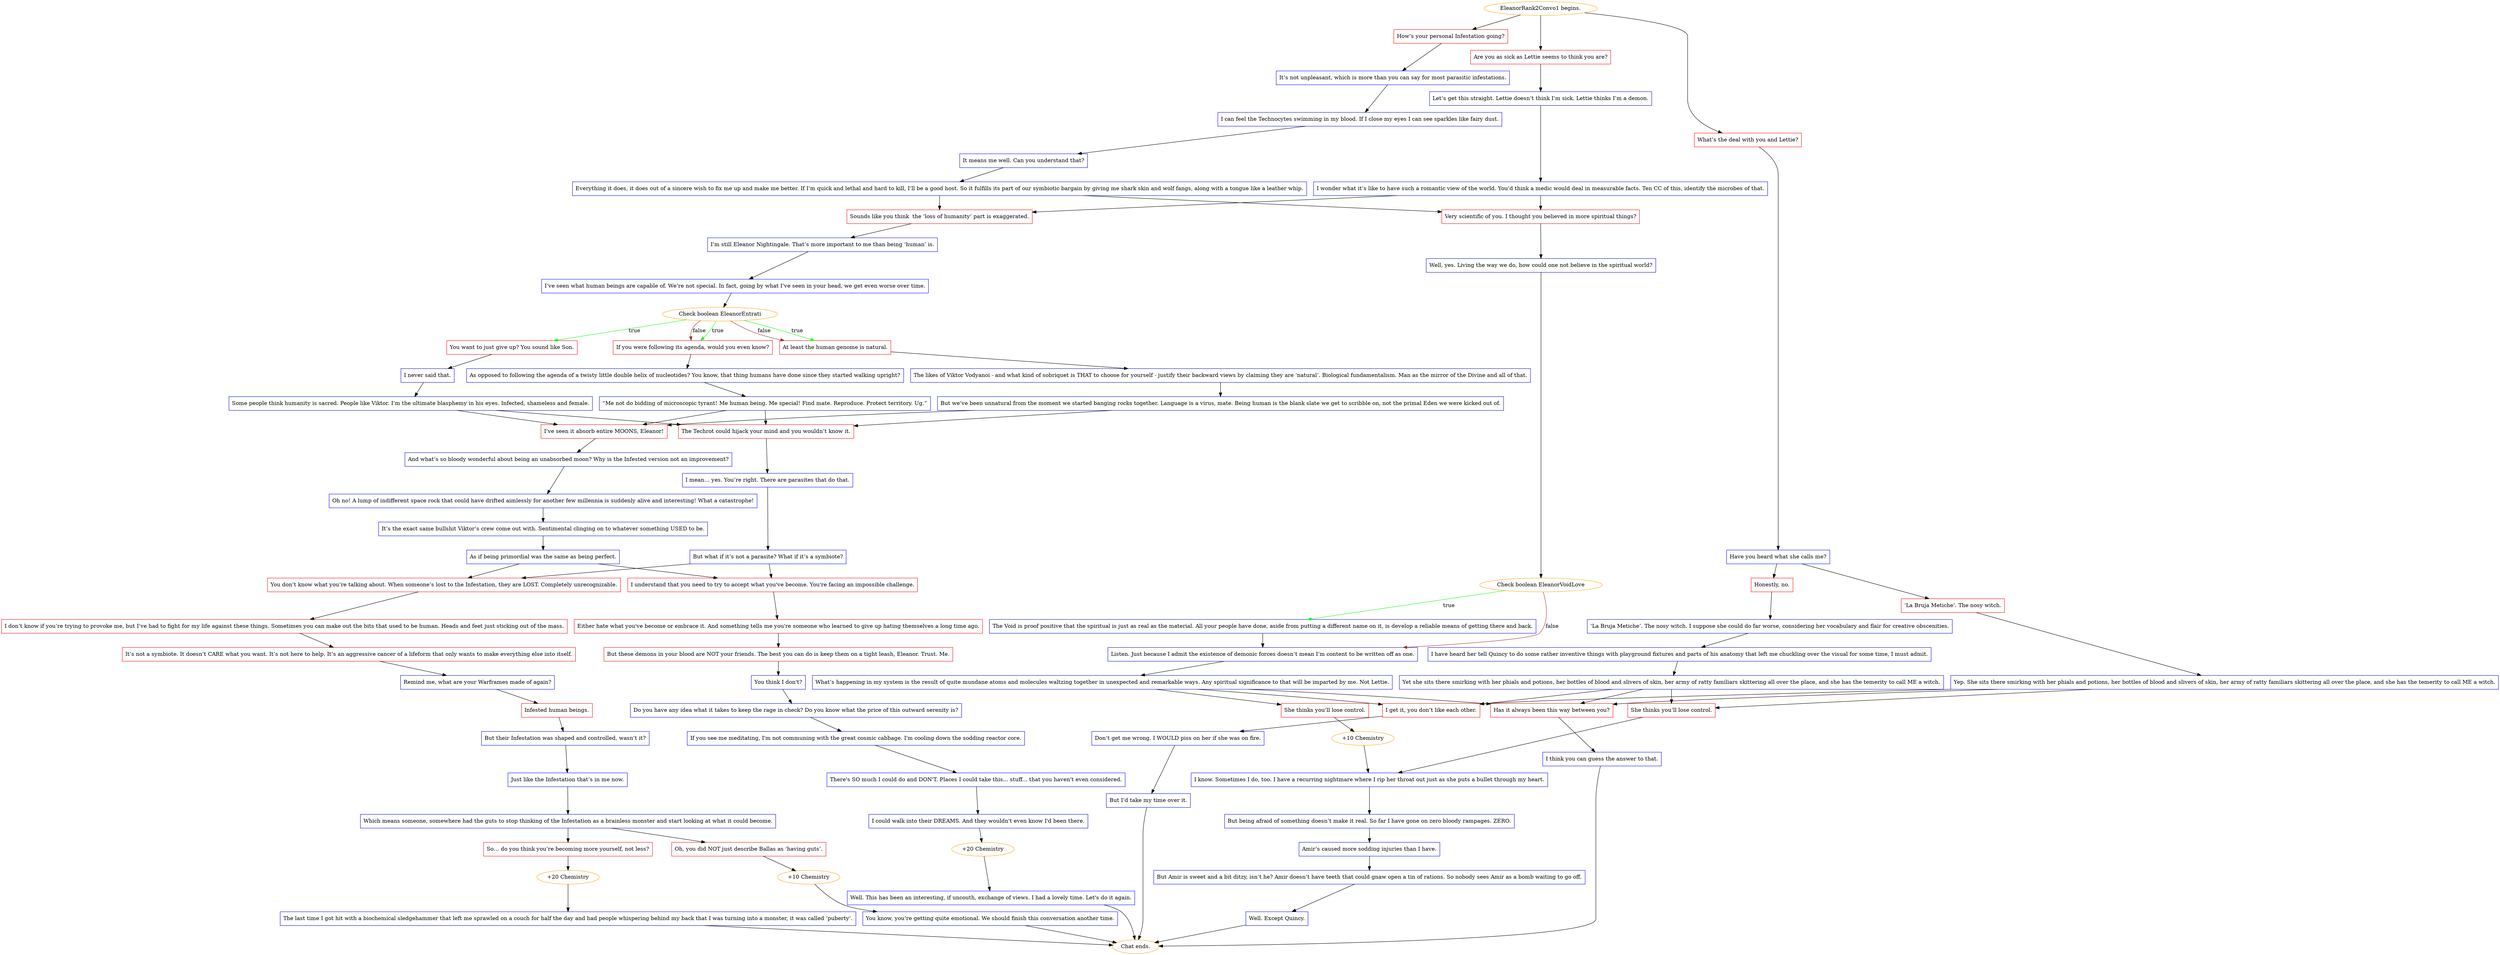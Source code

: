 digraph {
	"EleanorRank2Convo1 begins." [color=orange];
		"EleanorRank2Convo1 begins." -> j1807220758;
		"EleanorRank2Convo1 begins." -> j1223070935;
		"EleanorRank2Convo1 begins." -> j1887970752;
	j1807220758 [label="Are you as sick as Lettie seems to think you are?",shape=box,color=red];
		j1807220758 -> j2916150884;
	j1223070935 [label="How’s your personal Infestation going?",shape=box,color=red];
		j1223070935 -> j4054330332;
	j1887970752 [label="What’s the deal with you and Lettie?",shape=box,color=red];
		j1887970752 -> j2117177465;
	j2916150884 [label="Let’s get this straight. Lettie doesn’t think I’m sick. Lettie thinks I’m a demon.",shape=box,color=blue];
		j2916150884 -> j2876043341;
	j4054330332 [label="It’s not unpleasant, which is more than you can say for most parasitic infestations.",shape=box,color=blue];
		j4054330332 -> j1922173678;
	j2117177465 [label="Have you heard what she calls me?",shape=box,color=blue];
		j2117177465 -> j3117977047;
		j2117177465 -> j2211032375;
	j2876043341 [label="I wonder what it’s like to have such a romantic view of the world. You’d think a medic would deal in measurable facts. Ten CC of this, identify the microbes of that.",shape=box,color=blue];
		j2876043341 -> j3144603270;
		j2876043341 -> j1365957240;
	j1922173678 [label="I can feel the Technocytes swimming in my blood. If I close my eyes I can see sparkles like fairy dust.",shape=box,color=blue];
		j1922173678 -> j1905432118;
	j3117977047 [label="Honestly, no.",shape=box,color=red];
		j3117977047 -> j1783973188;
	j2211032375 [label="‘La Bruja Metiche’. The nosy witch.",shape=box,color=red];
		j2211032375 -> j2560160470;
	j3144603270 [label="Very scientific of you. I thought you believed in more spiritual things?",shape=box,color=red];
		j3144603270 -> j3668550338;
	j1365957240 [label="Sounds like you think  the ‘loss of humanity’ part is exaggerated.",shape=box,color=red];
		j1365957240 -> j432736169;
	j1905432118 [label="It means me well. Can you understand that?",shape=box,color=blue];
		j1905432118 -> j525645146;
	j1783973188 [label="‘La Bruja Metiche’. The nosy witch. I suppose she could do far worse, considering her vocabulary and flair for creative obscenities.",shape=box,color=blue];
		j1783973188 -> j1404470692;
	j2560160470 [label="Yep. She sits there smirking with her phials and potions, her bottles of blood and slivers of skin, her army of ratty familiars skittering all over the place, and she has the temerity to call ME a witch.",shape=box,color=blue];
		j2560160470 -> j3018317484;
		j2560160470 -> j3091149973;
		j2560160470 -> j599091278;
	j3668550338 [label="Well, yes. Living the way we do, how could one not believe in the spiritual world?",shape=box,color=blue];
		j3668550338 -> j1554112057;
	j432736169 [label="I’m still Eleanor Nightingale. That’s more important to me than being ‘human’ is.",shape=box,color=blue];
		j432736169 -> j2615757104;
	j525645146 [label="Everything it does, it does out of a sincere wish to fix me up and make me better. If I’m quick and lethal and hard to kill, I’ll be a good host. So it fulfills its part of our symbiotic bargain by giving me shark skin and wolf fangs, along with a tongue like a leather whip.",shape=box,color=blue];
		j525645146 -> j3144603270;
		j525645146 -> j1365957240;
	j1404470692 [label="I have heard her tell Quincy to do some rather inventive things with playground fixtures and parts of his anatomy that left me chuckling over the visual for some time, I must admit.",shape=box,color=blue];
		j1404470692 -> j3472671858;
	j3018317484 [label="I get it, you don’t like each other.",shape=box,color=red];
		j3018317484 -> j792524102;
	j3091149973 [label="Has it always been this way between you?",shape=box,color=red];
		j3091149973 -> j2104368310;
	j599091278 [label="She thinks you’ll lose control.",shape=box,color=red];
		j599091278 -> j490260468;
	j1554112057 [label="Check boolean EleanorVoidLove",color=orange];
		j1554112057 -> j1254785299 [label=true,color=green];
		j1554112057 -> j1107121840 [label=false,color=brown];
	j2615757104 [label="I’ve seen what human beings are capable of. We’re not special. In fact, going by what I’ve seen in your head, we get even worse over time.",shape=box,color=blue];
		j2615757104 -> j2257438252;
	j3472671858 [label="Yet she sits there smirking with her phials and potions, her bottles of blood and slivers of skin, her army of ratty familiars skittering all over the place, and she has the temerity to call ME a witch.",shape=box,color=blue];
		j3472671858 -> j3018317484;
		j3472671858 -> j3091149973;
		j3472671858 -> j599091278;
	j792524102 [label="Don’t get me wrong. I WOULD piss on her if she was on fire.",shape=box,color=blue];
		j792524102 -> j261284461;
	j2104368310 [label="I think you can guess the answer to that.",shape=box,color=blue];
		j2104368310 -> "Chat ends.";
	j490260468 [label="I know. Sometimes I do, too. I have a recurring nightmare where I rip her throat out just as she puts a bullet through my heart.",shape=box,color=blue];
		j490260468 -> j3411020375;
	j1254785299 [label="The Void is proof positive that the spiritual is just as real as the material. All your people have done, aside from putting a different name on it, is develop a reliable means of getting there and back.",shape=box,color=blue];
		j1254785299 -> j1107121840;
	j1107121840 [label="Listen. Just because I admit the existence of demonic forces doesn’t mean I’m content to be written off as one.",shape=box,color=blue];
		j1107121840 -> j4137233548;
	j2257438252 [label="Check boolean EleanorEntrati",color=orange];
		j2257438252 -> j2505246263 [label=true,color=green];
		j2257438252 -> j455587068 [label=true,color=green];
		j2257438252 -> j3900820886 [label=true,color=green];
		j2257438252 -> j455587068 [label=false,color=brown];
		j2257438252 -> j3900820886 [label=false,color=brown];
	j261284461 [label="But I’d take my time over it.",shape=box,color=blue];
		j261284461 -> "Chat ends.";
	"Chat ends." [color=orange];
	j3411020375 [label="But being afraid of something doesn’t make it real. So far I have gone on zero bloody rampages. ZERO.",shape=box,color=blue];
		j3411020375 -> j3769239250;
	j4137233548 [label="What’s happening in my system is the result of quite mundane atoms and molecules waltzing together in unexpected and remarkable ways. Any spiritual significance to that will be imparted by me. Not Lettie.",shape=box,color=blue];
		j4137233548 -> j3018317484;
		j4137233548 -> j3091149973;
		j4137233548 -> j1330413683;
	j2505246263 [label="You want to just give up? You sound like Son.",shape=box,color=red];
		j2505246263 -> j2914433339;
	j455587068 [label="If you were following its agenda, would you even know?",shape=box,color=red];
		j455587068 -> j152116421;
	j3900820886 [label="At least the human genome is natural.",shape=box,color=red];
		j3900820886 -> j63617140;
	j3769239250 [label="Amir’s caused more sodding injuries than I have.",shape=box,color=blue];
		j3769239250 -> j1979575999;
	j1330413683 [label="She thinks you’ll lose control.",shape=box,color=red];
		j1330413683 -> j1962723046;
	j2914433339 [label="I never said that.",shape=box,color=blue];
		j2914433339 -> j3394723839;
	j152116421 [label="As opposed to following the agenda of a twisty little double helix of nucleotides? You know, that thing humans have done since they started walking upright?",shape=box,color=blue];
		j152116421 -> j2445926633;
	j63617140 [label="The likes of Viktor Vodyanoi - and what kind of sobriquet is THAT to choose for yourself - justify their backward views by claiming they are ‘natural’. Biological fundamentalism. Man as the mirror of the Divine and all of that.",shape=box,color=blue];
		j63617140 -> j1388827431;
	j1979575999 [label="But Amir is sweet and a bit ditzy, isn’t he? Amir doesn’t have teeth that could gnaw open a tin of rations. So nobody sees Amir as a bomb waiting to go off.",shape=box,color=blue];
		j1979575999 -> j642428436;
	j1962723046 [label="+10 Chemistry",color=orange];
		j1962723046 -> j490260468;
	j3394723839 [label="Some people think humanity is sacred. People like Viktor. I’m the ultimate blasphemy in his eyes. Infected, shameless and female.",shape=box,color=blue];
		j3394723839 -> j642430681;
		j3394723839 -> j1493150468;
	j2445926633 [label="“Me not do bidding of microscopic tyrant! Me human being. Me special! Find mate. Reproduce. Protect territory. Ug.”",shape=box,color=blue];
		j2445926633 -> j642430681;
		j2445926633 -> j1493150468;
	j1388827431 [label="But we’ve been unnatural from the moment we started banging rocks together. Language is a virus, mate. Being human is the blank slate we get to scribble on, not the primal Eden we were kicked out of.",shape=box,color=blue];
		j1388827431 -> j642430681;
		j1388827431 -> j1493150468;
	j642428436 [label="Well. Except Quincy.",shape=box,color=blue];
		j642428436 -> "Chat ends.";
	j642430681 [label="The Techrot could hijack your mind and you wouldn’t know it.",shape=box,color=red];
		j642430681 -> j3599330486;
	j1493150468 [label="I’ve seen it absorb entire MOONS, Eleanor!",shape=box,color=red];
		j1493150468 -> j2700685529;
	j3599330486 [label="I mean… yes. You’re right. There are parasites that do that.",shape=box,color=blue];
		j3599330486 -> j709533785;
	j2700685529 [label="And what’s so bloody wonderful about being an unabsorbed moon? Why is the Infested version not an improvement?",shape=box,color=blue];
		j2700685529 -> j2237920358;
	j709533785 [label="But what if it’s not a parasite? What if it’s a symbiote?",shape=box,color=blue];
		j709533785 -> j901049050;
		j709533785 -> j1094579941;
	j2237920358 [label="Oh no! A lump of indifferent space rock that could have drifted aimlessly for another few millennia is suddenly alive and interesting! What a catastrophe!",shape=box,color=blue];
		j2237920358 -> j2380253122;
	j901049050 [label="You don’t know what you’re talking about. When someone’s lost to the Infestation, they are LOST. Completely unrecognizable.",shape=box,color=red];
		j901049050 -> j3735955483;
	j1094579941 [label="I understand that you need to try to accept what you've become. You're facing an impossible challenge.",shape=box,color=red];
		j1094579941 -> j3938120062;
	j2380253122 [label="It’s the exact same bullshit Viktor’s crew come out with. Sentimental clinging on to whatever something USED to be.",shape=box,color=blue];
		j2380253122 -> j2652746368;
	j3735955483 [label="I don’t know if you’re trying to provoke me, but I’ve had to fight for my life against these things. Sometimes you can make out the bits that used to be human. Heads and feet just sticking out of the mass.",shape=box,color=red];
		j3735955483 -> j1866332843;
	j3938120062 [label="Either hate what you've become or embrace it. And something tells me you're someone who learned to give up hating themselves a long time ago.",shape=box,color=red];
		j3938120062 -> j552585903;
	j2652746368 [label="As if being primordial was the same as being perfect.",shape=box,color=blue];
		j2652746368 -> j901049050;
		j2652746368 -> j1094579941;
	j1866332843 [label="It’s not a symbiote. It doesn’t CARE what you want. It’s not here to help. It’s an aggressive cancer of a lifeform that only wants to make everything else into itself.",shape=box,color=red];
		j1866332843 -> j3727731732;
	j552585903 [label="But these demons in your blood are NOT your friends. The best you can do is keep them on a tight leash, Eleanor. Trust. Me.",shape=box,color=red];
		j552585903 -> j3229820735;
	j3727731732 [label="Remind me, what are your Warframes made of again?",shape=box,color=blue];
		j3727731732 -> j1426400059;
	j3229820735 [label="You think I don't?",shape=box,color=blue];
		j3229820735 -> j1575104392;
	j1426400059 [label="Infested human beings.",shape=box,color=red];
		j1426400059 -> j2841876392;
	j1575104392 [label="Do you have any idea what it takes to keep the rage in check? Do you know what the price of this outward serenity is?",shape=box,color=blue];
		j1575104392 -> j1859253850;
	j2841876392 [label="But their Infestation was shaped and controlled, wasn’t it?",shape=box,color=blue];
		j2841876392 -> j4168971033;
	j1859253850 [label="If you see me meditating, I'm not communing with the great cosmic cabbage. I'm cooling down the sodding reactor core.",shape=box,color=blue];
		j1859253850 -> j1390198212;
	j4168971033 [label="Just like the Infestation that’s in me now.",shape=box,color=blue];
		j4168971033 -> j597707870;
	j1390198212 [label="There's SO much I could do and DON'T. Places I could take this... stuff... that you haven't even considered.",shape=box,color=blue];
		j1390198212 -> j1153783406;
	j597707870 [label="Which means someone, somewhere had the guts to stop thinking of the Infestation as a brainless monster and start looking at what it could become.",shape=box,color=blue];
		j597707870 -> j813557756;
		j597707870 -> j3762306098;
	j1153783406 [label="I could walk into their DREAMS. And they wouldn't even know I'd been there.",shape=box,color=blue];
		j1153783406 -> j1179020026;
	j813557756 [label="Oh, you did NOT just describe Ballas as ‘having guts’.",shape=box,color=red];
		j813557756 -> j2275363724;
	j3762306098 [label="So… do you think you’re becoming more yourself, not less?",shape=box,color=red];
		j3762306098 -> j195590918;
	j1179020026 [label="+20 Chemistry",color=orange];
		j1179020026 -> j1528066922;
	j2275363724 [label="+10 Chemistry",color=orange];
		j2275363724 -> j1581430001;
	j195590918 [label="+20 Chemistry",color=orange];
		j195590918 -> j1773383197;
	j1528066922 [label="Well. This has been an interesting, if uncouth, exchange of views. I had a lovely time. Let's do it again.",shape=box,color=blue];
		j1528066922 -> "Chat ends.";
	j1581430001 [label="You know, you’re getting quite emotional. We should finish this conversation another time.",shape=box,color=blue];
		j1581430001 -> "Chat ends.";
	j1773383197 [label="The last time I got hit with a biochemical sledgehammer that left me sprawled on a couch for half the day and had people whispering behind my back that I was turning into a monster, it was called ‘puberty’.",shape=box,color=blue];
		j1773383197 -> "Chat ends.";
}
